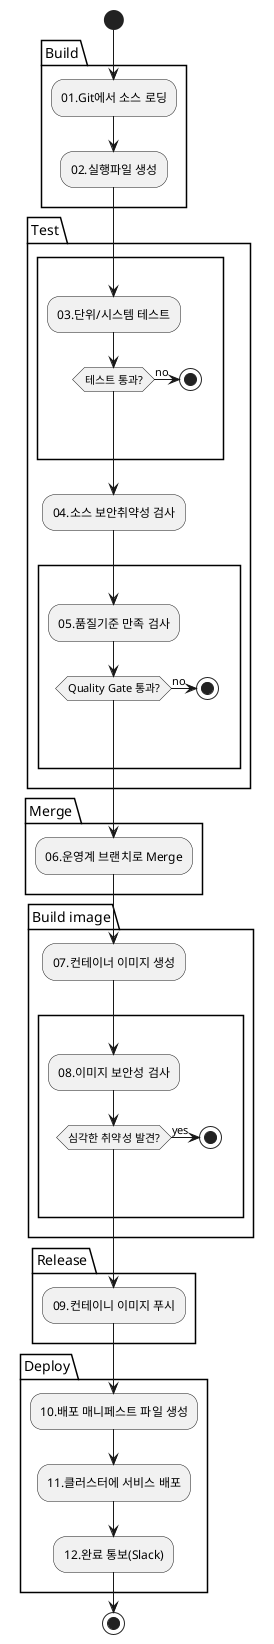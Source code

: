 @startuml
skinparam monochrome true
start

package "Build" {
    :01.Git에서 소스 로딩;
    :02.실행파일 생성;
}
package "Test" {
    rectangle {
        :03.단위/시스템 테스트;
        if (테스트 통과?) then (no)
            stop
        endif
    }
    :04.소스 보안취약성 검사;
    rectangle {
        :05.품질기준 만족 검사;
        if (Quality Gate 통과?) then (no)
            stop
        endif
    }
}
package "Merge" {
    :06.운영계 브랜치로 Merge;
}

package "Build image" {
    :07.컨테이너 이미지 생성;
    rectangle {
        :08.이미지 보안성 검사;
        if (심각한 취약성 발견?) then (yes)
            stop
        endif
    }
}

package "Release" {
    :09.컨테이니 이미지 푸시;
}

package "Deploy" {
    :10.배포 매니페스트 파일 생성;
    :11.클러스터에 서비스 배포;
    :12.완료 통보(Slack);
}
stop
@enduml
